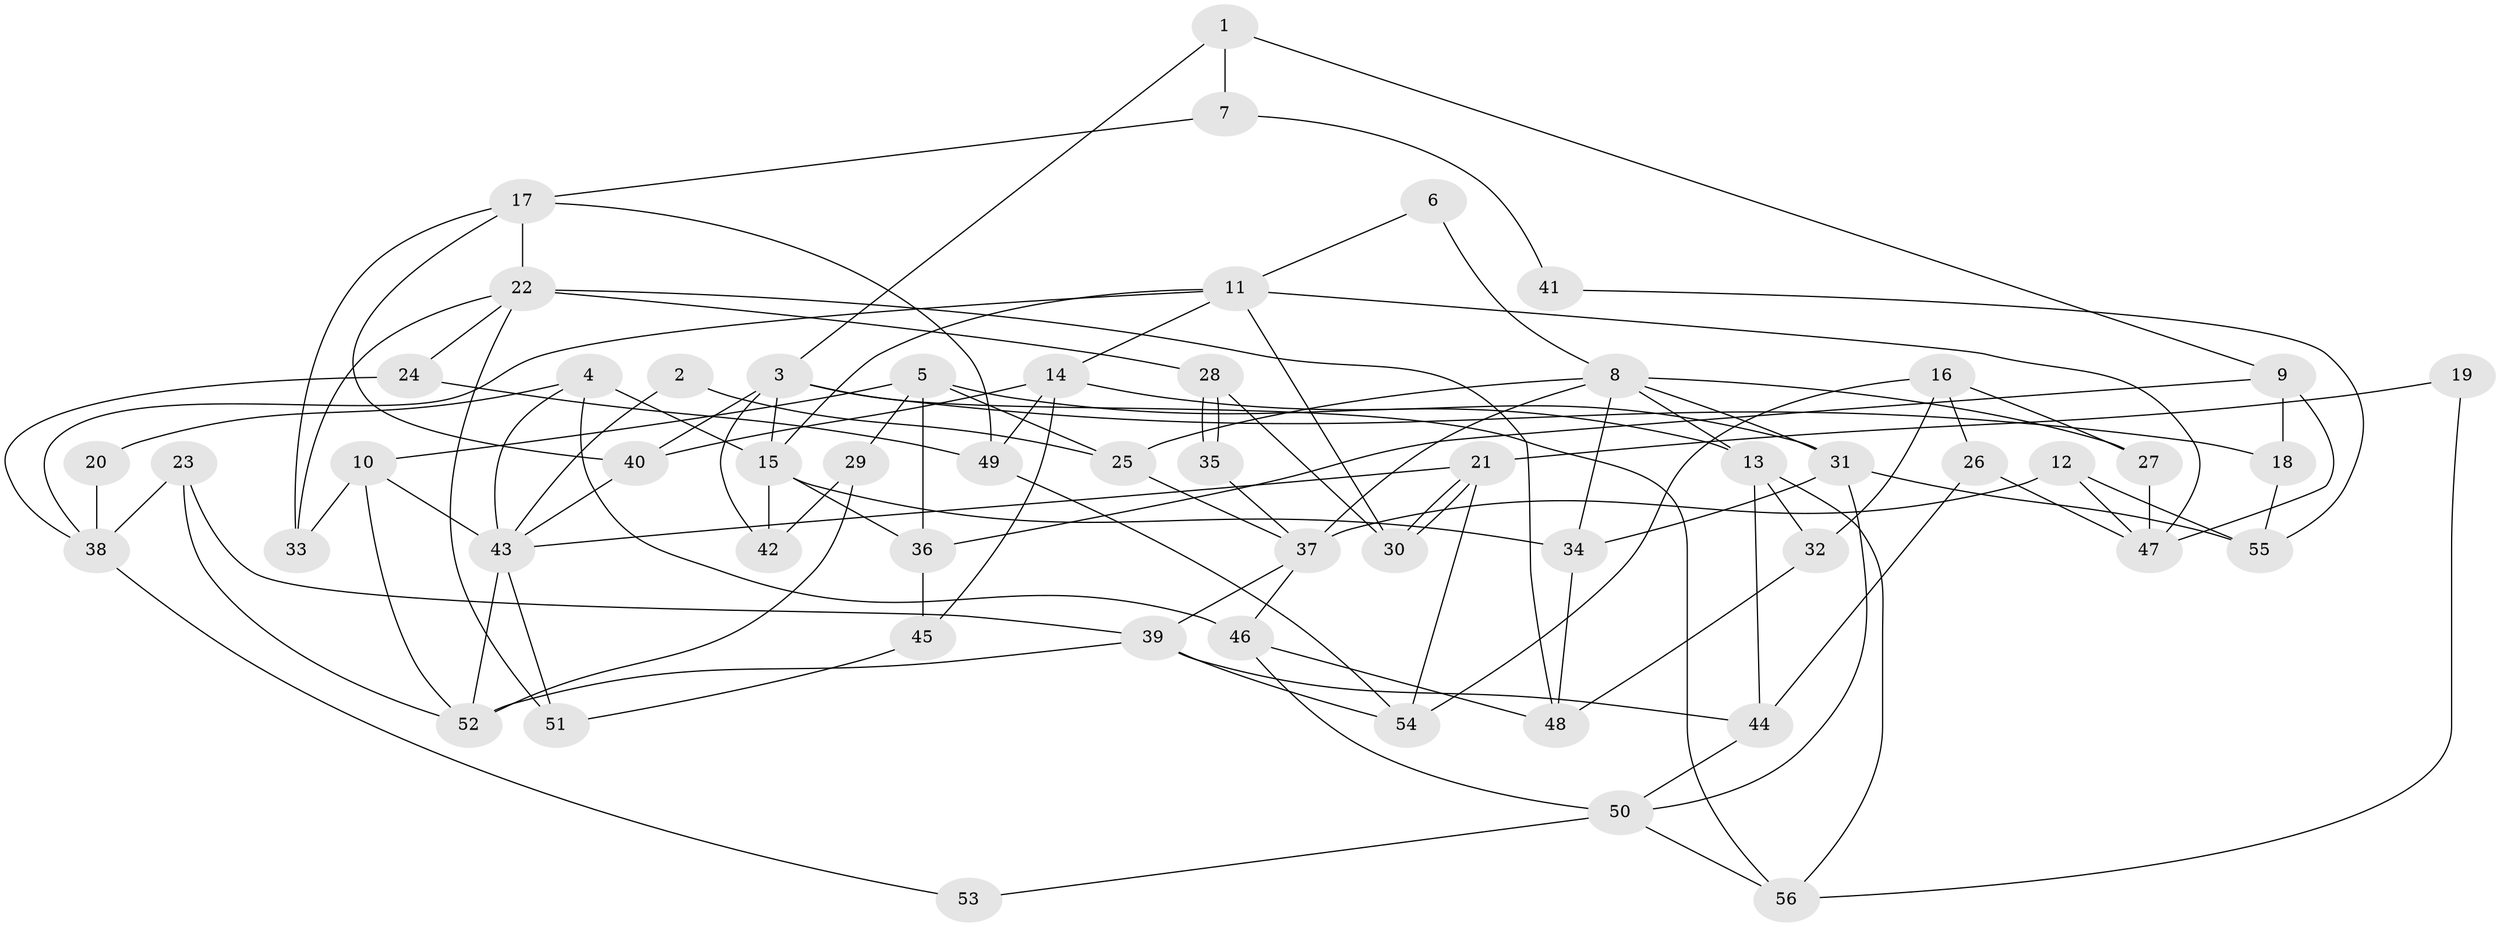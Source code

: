 // coarse degree distribution, {3: 0.11764705882352941, 7: 0.08823529411764706, 9: 0.029411764705882353, 4: 0.17647058823529413, 6: 0.23529411764705882, 2: 0.058823529411764705, 8: 0.058823529411764705, 5: 0.23529411764705882}
// Generated by graph-tools (version 1.1) at 2025/42/03/06/25 10:42:01]
// undirected, 56 vertices, 112 edges
graph export_dot {
graph [start="1"]
  node [color=gray90,style=filled];
  1;
  2;
  3;
  4;
  5;
  6;
  7;
  8;
  9;
  10;
  11;
  12;
  13;
  14;
  15;
  16;
  17;
  18;
  19;
  20;
  21;
  22;
  23;
  24;
  25;
  26;
  27;
  28;
  29;
  30;
  31;
  32;
  33;
  34;
  35;
  36;
  37;
  38;
  39;
  40;
  41;
  42;
  43;
  44;
  45;
  46;
  47;
  48;
  49;
  50;
  51;
  52;
  53;
  54;
  55;
  56;
  1 -- 9;
  1 -- 3;
  1 -- 7;
  2 -- 25;
  2 -- 43;
  3 -- 18;
  3 -- 40;
  3 -- 15;
  3 -- 42;
  3 -- 56;
  4 -- 15;
  4 -- 43;
  4 -- 20;
  4 -- 46;
  5 -- 13;
  5 -- 25;
  5 -- 10;
  5 -- 29;
  5 -- 36;
  6 -- 8;
  6 -- 11;
  7 -- 17;
  7 -- 41;
  8 -- 13;
  8 -- 34;
  8 -- 25;
  8 -- 27;
  8 -- 31;
  8 -- 37;
  9 -- 47;
  9 -- 36;
  9 -- 18;
  10 -- 52;
  10 -- 33;
  10 -- 43;
  11 -- 15;
  11 -- 30;
  11 -- 14;
  11 -- 38;
  11 -- 47;
  12 -- 37;
  12 -- 47;
  12 -- 55;
  13 -- 56;
  13 -- 32;
  13 -- 44;
  14 -- 31;
  14 -- 40;
  14 -- 45;
  14 -- 49;
  15 -- 36;
  15 -- 34;
  15 -- 42;
  16 -- 54;
  16 -- 26;
  16 -- 27;
  16 -- 32;
  17 -- 22;
  17 -- 33;
  17 -- 40;
  17 -- 49;
  18 -- 55;
  19 -- 56;
  19 -- 21;
  20 -- 38;
  21 -- 30;
  21 -- 30;
  21 -- 43;
  21 -- 54;
  22 -- 24;
  22 -- 48;
  22 -- 28;
  22 -- 33;
  22 -- 51;
  23 -- 39;
  23 -- 52;
  23 -- 38;
  24 -- 49;
  24 -- 38;
  25 -- 37;
  26 -- 44;
  26 -- 47;
  27 -- 47;
  28 -- 35;
  28 -- 35;
  28 -- 30;
  29 -- 42;
  29 -- 52;
  31 -- 50;
  31 -- 34;
  31 -- 55;
  32 -- 48;
  34 -- 48;
  35 -- 37;
  36 -- 45;
  37 -- 39;
  37 -- 46;
  38 -- 53;
  39 -- 54;
  39 -- 52;
  39 -- 44;
  40 -- 43;
  41 -- 55;
  43 -- 51;
  43 -- 52;
  44 -- 50;
  45 -- 51;
  46 -- 48;
  46 -- 50;
  49 -- 54;
  50 -- 53;
  50 -- 56;
}
